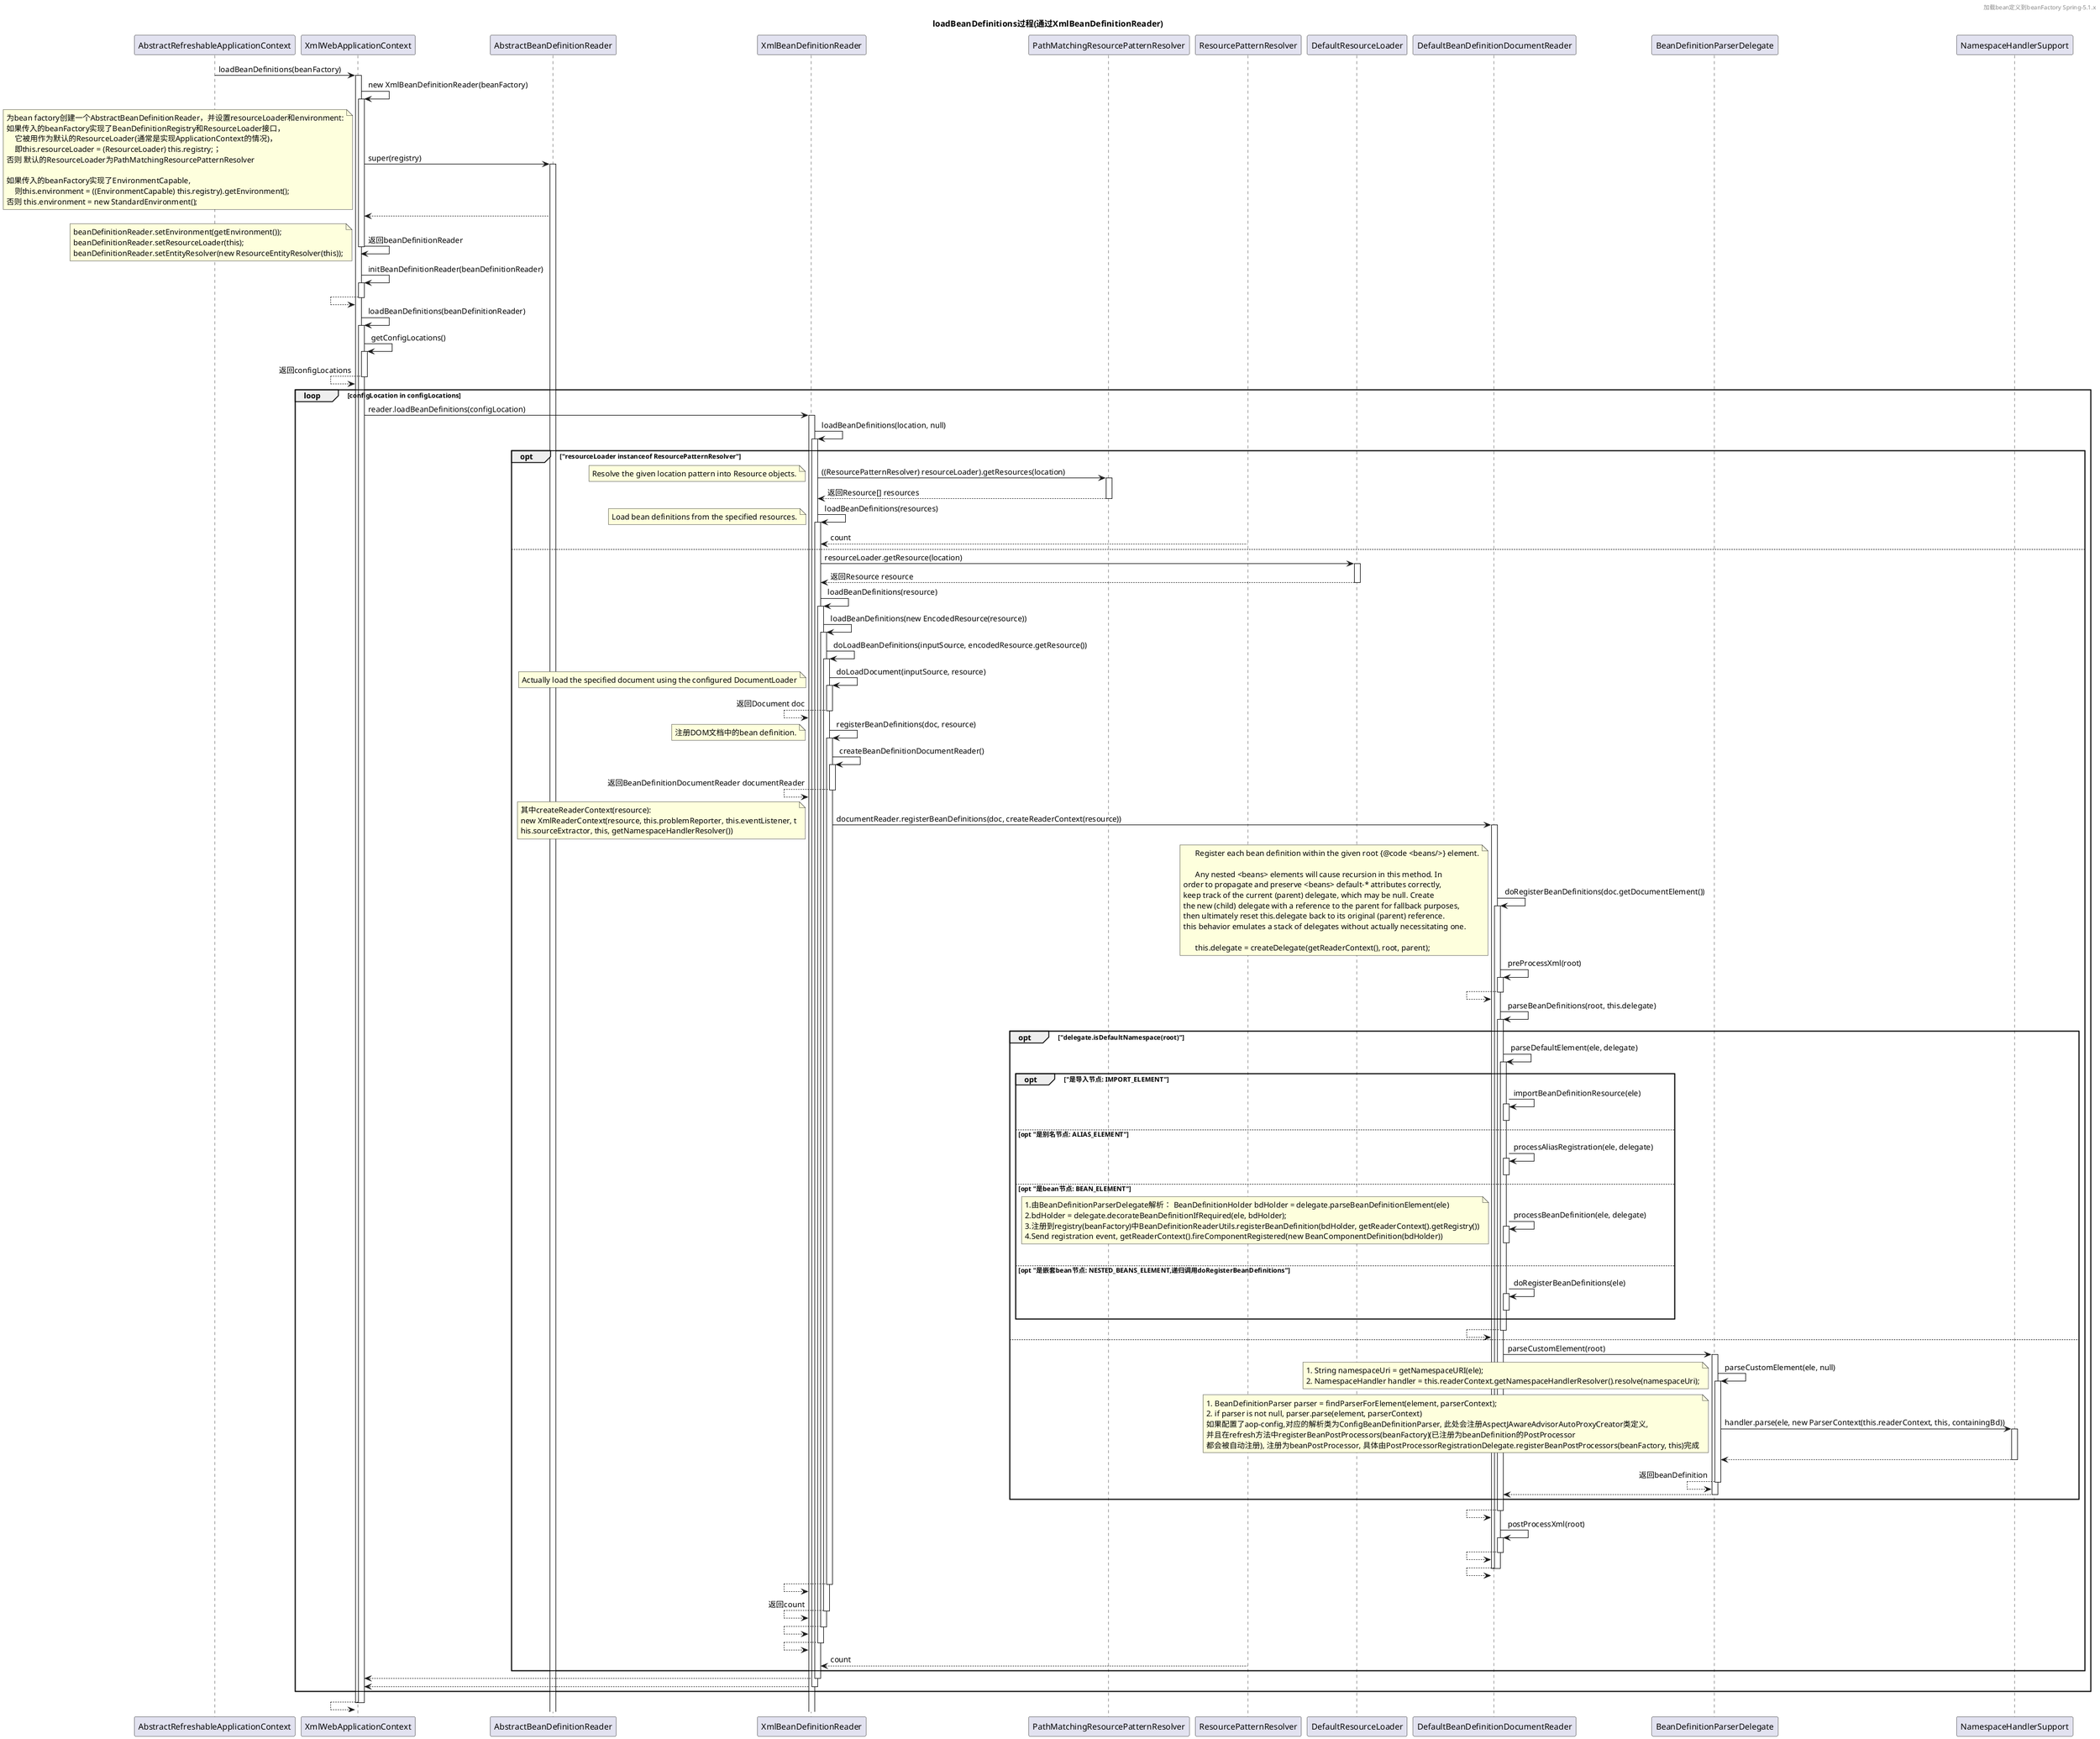 @startuml

header 加载bean定义到beanFactory Spring-5.1.x

title loadBeanDefinitions过程(通过XmlBeanDefinitionReader)

AbstractRefreshableApplicationContext -> XmlWebApplicationContext++: loadBeanDefinitions(beanFactory)

XmlWebApplicationContext -> XmlWebApplicationContext++: new XmlBeanDefinitionReader(beanFactory)
XmlWebApplicationContext -> AbstractBeanDefinitionReader++: super(registry)
note left
为bean factory创建一个AbstractBeanDefinitionReader，并设置resourceLoader和environment:
如果传入的beanFactory实现了BeanDefinitionRegistry和ResourceLoader接口，
    它被用作为默认的ResourceLoader(通常是实现ApplicationContext的情况)，
    即this.resourceLoader = (ResourceLoader) this.registry;；
否则 默认的ResourceLoader为PathMatchingResourcePatternResolver

如果传入的beanFactory实现了EnvironmentCapable,
    则this.environment = ((EnvironmentCapable) this.registry).getEnvironment();
否则 this.environment = new StandardEnvironment();
end note
XmlWebApplicationContext <-- AbstractBeanDefinitionReader
XmlWebApplicationContext -> XmlWebApplicationContext--: 返回beanDefinitionReader

note left
beanDefinitionReader.setEnvironment(getEnvironment());
beanDefinitionReader.setResourceLoader(this);
beanDefinitionReader.setEntityResolver(new ResourceEntityResolver(this));
end note

XmlWebApplicationContext -> XmlWebApplicationContext++: initBeanDefinitionReader(beanDefinitionReader)
XmlWebApplicationContext <-- XmlWebApplicationContext--

XmlWebApplicationContext -> XmlWebApplicationContext++: loadBeanDefinitions(beanDefinitionReader)

XmlWebApplicationContext -> XmlWebApplicationContext++: getConfigLocations()
XmlWebApplicationContext <-- XmlWebApplicationContext--: 返回configLocations

loop configLocation in configLocations
    XmlWebApplicationContext -> XmlBeanDefinitionReader++: reader.loadBeanDefinitions(configLocation)
    XmlBeanDefinitionReader -> XmlBeanDefinitionReader++: loadBeanDefinitions(location, null)
    opt "resourceLoader instanceof ResourcePatternResolver"
        XmlBeanDefinitionReader -> PathMatchingResourcePatternResolver++: ((ResourcePatternResolver) resourceLoader).getResources(location)
        note left
            Resolve the given location pattern into Resource objects.
        end note
        XmlBeanDefinitionReader <-- PathMatchingResourcePatternResolver--: 返回Resource[] resources
        XmlBeanDefinitionReader -> XmlBeanDefinitionReader++: loadBeanDefinitions(resources)
        note left
        Load bean definitions from the specified resources.
        end note
        XmlBeanDefinitionReader <-- ResourcePatternResolver--: count
    else
        XmlBeanDefinitionReader -> DefaultResourceLoader++: resourceLoader.getResource(location)
        XmlBeanDefinitionReader <-- DefaultResourceLoader--: 返回Resource resource

        XmlBeanDefinitionReader -> XmlBeanDefinitionReader++: loadBeanDefinitions(resource)
        XmlBeanDefinitionReader -> XmlBeanDefinitionReader++: loadBeanDefinitions(new EncodedResource(resource))
        XmlBeanDefinitionReader -> XmlBeanDefinitionReader++: doLoadBeanDefinitions(inputSource, encodedResource.getResource())
        XmlBeanDefinitionReader -> XmlBeanDefinitionReader++: doLoadDocument(inputSource, resource)
        note left
         Actually load the specified document using the configured DocumentLoader
        end note
        XmlBeanDefinitionReader <-- XmlBeanDefinitionReader--: 返回Document doc
        XmlBeanDefinitionReader -> XmlBeanDefinitionReader++: registerBeanDefinitions(doc, resource)
        note left
        注册DOM文档中的bean definition.
        end note
        XmlBeanDefinitionReader -> XmlBeanDefinitionReader++: createBeanDefinitionDocumentReader()
        XmlBeanDefinitionReader <-- XmlBeanDefinitionReader--: 返回BeanDefinitionDocumentReader documentReader

        XmlBeanDefinitionReader -> DefaultBeanDefinitionDocumentReader++: documentReader.registerBeanDefinitions(doc, createReaderContext(resource))
        note left
        其中createReaderContext(resource):
        new XmlReaderContext(resource, this.problemReporter, this.eventListener, t
        his.sourceExtractor, this, getNamespaceHandlerResolver())
        end note

        DefaultBeanDefinitionDocumentReader -> DefaultBeanDefinitionDocumentReader++: doRegisterBeanDefinitions(doc.getDocumentElement())
        note left
        Register each bean definition within the given root {@code <beans/>} element.

        Any nested <beans> elements will cause recursion in this method. In
		order to propagate and preserve <beans> default-* attributes correctly,
		keep track of the current (parent) delegate, which may be null. Create
		the new (child) delegate with a reference to the parent for fallback purposes,
		then ultimately reset this.delegate back to its original (parent) reference.
		this behavior emulates a stack of delegates without actually necessitating one.

        this.delegate = createDelegate(getReaderContext(), root, parent);
        end note

        DefaultBeanDefinitionDocumentReader -> DefaultBeanDefinitionDocumentReader++: preProcessXml(root)
        DefaultBeanDefinitionDocumentReader <-- DefaultBeanDefinitionDocumentReader--

        DefaultBeanDefinitionDocumentReader -> DefaultBeanDefinitionDocumentReader++: parseBeanDefinitions(root, this.delegate)
        opt "delegate.isDefaultNamespace(root)"
            DefaultBeanDefinitionDocumentReader -> DefaultBeanDefinitionDocumentReader++: parseDefaultElement(ele, delegate)
            opt "是导入节点: IMPORT_ELEMENT"
                DefaultBeanDefinitionDocumentReader -> DefaultBeanDefinitionDocumentReader++: importBeanDefinitionResource(ele)
                deactivate DefaultBeanDefinitionDocumentReader
            else opt "是别名节点: ALIAS_ELEMENT"
                DefaultBeanDefinitionDocumentReader -> DefaultBeanDefinitionDocumentReader++: processAliasRegistration(ele, delegate)
                deactivate DefaultBeanDefinitionDocumentReader
            else opt "是bean节点: BEAN_ELEMENT"
                DefaultBeanDefinitionDocumentReader -> DefaultBeanDefinitionDocumentReader++:processBeanDefinition(ele, delegate)
                note left
                1.由BeanDefinitionParserDelegate解析： BeanDefinitionHolder bdHolder = delegate.parseBeanDefinitionElement(ele)
                2.bdHolder = delegate.decorateBeanDefinitionIfRequired(ele, bdHolder);
                3.注册到registry(beanFactory)中BeanDefinitionReaderUtils.registerBeanDefinition(bdHolder, getReaderContext().getRegistry())
                4.Send registration event, getReaderContext().fireComponentRegistered(new BeanComponentDefinition(bdHolder))
                end note

                deactivate DefaultBeanDefinitionDocumentReader
            else opt "是嵌套bean节点: NESTED_BEANS_ELEMENT,递归调用doRegisterBeanDefinitions"
                DefaultBeanDefinitionDocumentReader -> DefaultBeanDefinitionDocumentReader++: doRegisterBeanDefinitions(ele)
                deactivate DefaultBeanDefinitionDocumentReader
            end opt

            DefaultBeanDefinitionDocumentReader <-- DefaultBeanDefinitionDocumentReader--
        else
            DefaultBeanDefinitionDocumentReader -> BeanDefinitionParserDelegate++: parseCustomElement(root)
                BeanDefinitionParserDelegate -> BeanDefinitionParserDelegate++: parseCustomElement(ele, null)
                note left
                1. String namespaceUri = getNamespaceURI(ele);
                2. NamespaceHandler handler = this.readerContext.getNamespaceHandlerResolver().resolve(namespaceUri);
                end note
                BeanDefinitionParserDelegate -> NamespaceHandlerSupport++:  handler.parse(ele, new ParserContext(this.readerContext, this, containingBd))
                note left
                1. BeanDefinitionParser parser = findParserForElement(element, parserContext);
                2. if parser is not null, parser.parse(element, parserContext)
                如果配置了aop-config,对应的解析类为ConfigBeanDefinitionParser, 此处会注册AspectJAwareAdvisorAutoProxyCreator类定义,
                并且在refresh方法中registerBeanPostProcessors(beanFactory)(已注册为beanDefinition的PostProcessor
                都会被自动注册), 注册为beanPostProcessor, 具体由PostProcessorRegistrationDelegate.registerBeanPostProcessors(beanFactory, this)完成
                end note
                BeanDefinitionParserDelegate <-- NamespaceHandlerSupport--

                BeanDefinitionParserDelegate <-- BeanDefinitionParserDelegate--: 返回beanDefinition
            DefaultBeanDefinitionDocumentReader <-- BeanDefinitionParserDelegate--
        end opt
        DefaultBeanDefinitionDocumentReader <-- DefaultBeanDefinitionDocumentReader--

        DefaultBeanDefinitionDocumentReader -> DefaultBeanDefinitionDocumentReader++: postProcessXml(root)
        DefaultBeanDefinitionDocumentReader <-- DefaultBeanDefinitionDocumentReader--


        DefaultBeanDefinitionDocumentReader <-- DefaultBeanDefinitionDocumentReader--
        deactivate DefaultBeanDefinitionDocumentReader

        XmlBeanDefinitionReader <-- XmlBeanDefinitionReader--
        XmlBeanDefinitionReader <-- XmlBeanDefinitionReader--: 返回count
        XmlBeanDefinitionReader <-- XmlBeanDefinitionReader--
        XmlBeanDefinitionReader <-- XmlBeanDefinitionReader--
        XmlBeanDefinitionReader <-- ResourcePatternResolver--: count
    end opt
    XmlWebApplicationContext <-- XmlBeanDefinitionReader--
    XmlWebApplicationContext <-- XmlBeanDefinitionReader--
end loop

XmlWebApplicationContext <-- XmlWebApplicationContext--

deactivate XmlWebApplicationContext
deactivate AbstractRefreshableApplicationContext

@enduml
